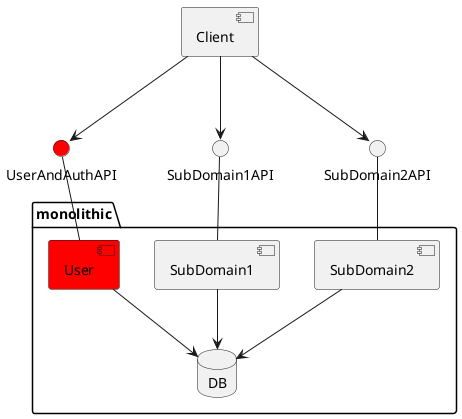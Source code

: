 @startuml

[Client]

interface UserAndAuthAPI #red
interface SubDomain1API
interface SubDomain2API

package monolithic {
  component [User] #red
  component [SubDomain1]
  component [SubDomain2]
  database DB
}

Client -->UserAndAuthAPI
Client --> SubDomain1API
Client --> SubDomain2API

UserAndAuthAPI -- User
SubDomain1API -- SubDomain1
SubDomain2API -- SubDomain2

User --> DB
SubDomain1 --> DB
SubDomain2 --> DB

@enduml

